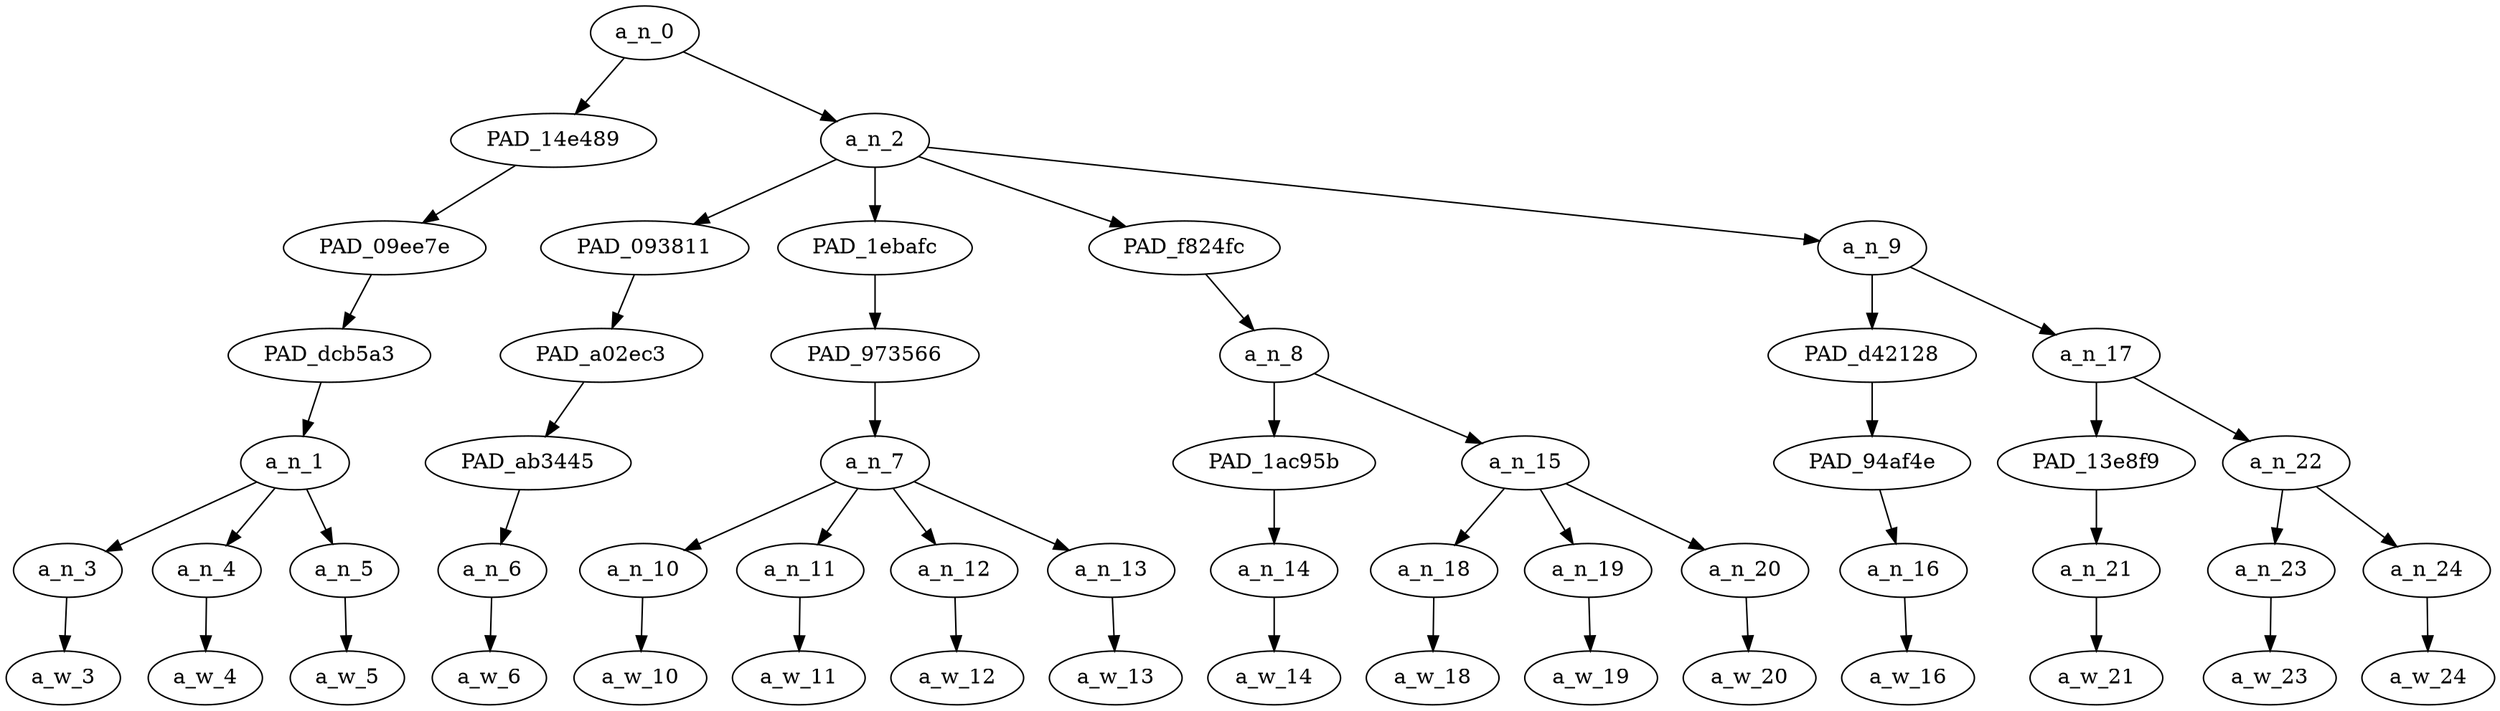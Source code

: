 strict digraph "" {
	a_n_0	[div_dir=-1,
		index=0,
		level=6,
		pos="4.296875,6!",
		text_span="[0, 1, 2, 3, 4, 5, 6, 7, 8, 9, 10, 11, 12, 13, 14, 15]",
		value=0.99999999];
	PAD_14e489	[div_dir=1,
		index=0,
		level=5,
		pos="1.0,5!",
		text_span="[0, 1, 2]",
		value=0.28437558];
	a_n_0 -> PAD_14e489;
	a_n_2	[div_dir=-1,
		index=1,
		level=5,
		pos="7.59375,5!",
		text_span="[3, 4, 5, 6, 7, 8, 9, 10, 11, 12, 13, 14, 15]",
		value=0.71540043];
	a_n_0 -> a_n_2;
	PAD_09ee7e	[div_dir=1,
		index=0,
		level=4,
		pos="1.0,4!",
		text_span="[0, 1, 2]",
		value=0.28437558];
	PAD_14e489 -> PAD_09ee7e;
	PAD_dcb5a3	[div_dir=1,
		index=0,
		level=3,
		pos="1.0,3!",
		text_span="[0, 1, 2]",
		value=0.28437558];
	PAD_09ee7e -> PAD_dcb5a3;
	a_n_1	[div_dir=1,
		index=0,
		level=2,
		pos="1.0,2!",
		text_span="[0, 1, 2]",
		value=0.28437558];
	PAD_dcb5a3 -> a_n_1;
	a_n_3	[div_dir=1,
		index=0,
		level=1,
		pos="0.0,1!",
		text_span="[0]",
		value=0.04511056];
	a_n_1 -> a_n_3;
	a_n_4	[div_dir=-1,
		index=1,
		level=1,
		pos="1.0,1!",
		text_span="[1]",
		value=0.07383413];
	a_n_1 -> a_n_4;
	a_n_5	[div_dir=1,
		index=2,
		level=1,
		pos="2.0,1!",
		text_span="[2]",
		value=0.16532561];
	a_n_1 -> a_n_5;
	a_w_3	[div_dir=0,
		index=0,
		level=0,
		pos="0,0!",
		text_span="[0]",
		value="<user>"];
	a_n_3 -> a_w_3;
	a_w_4	[div_dir=0,
		index=1,
		level=0,
		pos="1,0!",
		text_span="[1]",
		value=dis];
	a_n_4 -> a_w_4;
	a_w_5	[div_dir=0,
		index=2,
		level=0,
		pos="2,0!",
		text_span="[2]",
		value=nigga];
	a_n_5 -> a_w_5;
	PAD_093811	[div_dir=1,
		index=1,
		level=4,
		pos="3.0,4!",
		text_span="[3]",
		value=0.04404380];
	a_n_2 -> PAD_093811;
	PAD_1ebafc	[div_dir=-1,
		index=2,
		level=4,
		pos="5.5,4!",
		text_span="[4, 5, 6, 7]",
		value=0.45098236];
	a_n_2 -> PAD_1ebafc;
	PAD_f824fc	[div_dir=1,
		index=3,
		level=4,
		pos="9.0,4!",
		text_span="[8, 9, 10, 11]",
		value=0.08452377];
	a_n_2 -> PAD_f824fc;
	a_n_9	[div_dir=1,
		index=4,
		level=4,
		pos="12.875,4!",
		text_span="[12, 13, 14, 15]",
		value=0.13555107];
	a_n_2 -> a_n_9;
	PAD_a02ec3	[div_dir=1,
		index=1,
		level=3,
		pos="3.0,3!",
		text_span="[3]",
		value=0.04404380];
	PAD_093811 -> PAD_a02ec3;
	PAD_ab3445	[div_dir=1,
		index=1,
		level=2,
		pos="3.0,2!",
		text_span="[3]",
		value=0.04404380];
	PAD_a02ec3 -> PAD_ab3445;
	a_n_6	[div_dir=1,
		index=3,
		level=1,
		pos="3.0,1!",
		text_span="[3]",
		value=0.04404380];
	PAD_ab3445 -> a_n_6;
	a_w_6	[div_dir=0,
		index=3,
		level=0,
		pos="3,0!",
		text_span="[3]",
		value=called];
	a_n_6 -> a_w_6;
	PAD_973566	[div_dir=-1,
		index=2,
		level=3,
		pos="5.5,3!",
		text_span="[4, 5, 6, 7]",
		value=0.45098236];
	PAD_1ebafc -> PAD_973566;
	a_n_7	[div_dir=-1,
		index=2,
		level=2,
		pos="5.5,2!",
		text_span="[4, 5, 6, 7]",
		value=0.45098236];
	PAD_973566 -> a_n_7;
	a_n_10	[div_dir=1,
		index=4,
		level=1,
		pos="4.0,1!",
		text_span="[4]",
		value=0.05495491];
	a_n_7 -> a_n_10;
	a_n_11	[div_dir=-1,
		index=5,
		level=1,
		pos="5.0,1!",
		text_span="[5]",
		value=0.11456451];
	a_n_7 -> a_n_11;
	a_n_12	[div_dir=1,
		index=6,
		level=1,
		pos="6.0,1!",
		text_span="[6]",
		value=0.03155521];
	a_n_7 -> a_n_12;
	a_n_13	[div_dir=-1,
		index=7,
		level=1,
		pos="7.0,1!",
		text_span="[7]",
		value=0.24931324];
	a_n_7 -> a_n_13;
	a_w_10	[div_dir=0,
		index=4,
		level=0,
		pos="4,0!",
		text_span="[4]",
		value=us];
	a_n_10 -> a_w_10;
	a_w_11	[div_dir=0,
		index=5,
		level=0,
		pos="5,0!",
		text_span="[5]",
		value=coons];
	a_n_11 -> a_w_11;
	a_w_12	[div_dir=0,
		index=6,
		level=0,
		pos="6,0!",
		text_span="[6]",
		value=and];
	a_n_12 -> a_w_12;
	a_w_13	[div_dir=0,
		index=7,
		level=0,
		pos="7,0!",
		text_span="[7]",
		value=niggers];
	a_n_13 -> a_w_13;
	a_n_8	[div_dir=1,
		index=3,
		level=3,
		pos="9.0,3!",
		text_span="[8, 9, 10, 11]",
		value=0.08452377];
	PAD_f824fc -> a_n_8;
	PAD_1ac95b	[div_dir=1,
		index=3,
		level=2,
		pos="8.0,2!",
		text_span="[8]",
		value=0.02033849];
	a_n_8 -> PAD_1ac95b;
	a_n_15	[div_dir=1,
		index=4,
		level=2,
		pos="10.0,2!",
		text_span="[9, 10, 11]",
		value=0.06411259];
	a_n_8 -> a_n_15;
	a_n_14	[div_dir=1,
		index=8,
		level=1,
		pos="8.0,1!",
		text_span="[8]",
		value=0.02033849];
	PAD_1ac95b -> a_n_14;
	a_w_14	[div_dir=0,
		index=8,
		level=0,
		pos="8,0!",
		text_span="[8]",
		value=with];
	a_n_14 -> a_w_14;
	a_n_18	[div_dir=1,
		index=9,
		level=1,
		pos="9.0,1!",
		text_span="[9]",
		value=0.01783025];
	a_n_15 -> a_n_18;
	a_n_19	[div_dir=-1,
		index=10,
		level=1,
		pos="10.0,1!",
		text_span="[10]",
		value=0.02532054];
	a_n_15 -> a_n_19;
	a_n_20	[div_dir=1,
		index=11,
		level=1,
		pos="11.0,1!",
		text_span="[11]",
		value=0.02092856];
	a_n_15 -> a_n_20;
	a_w_18	[div_dir=0,
		index=9,
		level=0,
		pos="9,0!",
		text_span="[9]",
		value=a];
	a_n_18 -> a_w_18;
	a_w_19	[div_dir=0,
		index=10,
		level=0,
		pos="10,0!",
		text_span="[10]",
		value=er];
	a_n_19 -> a_w_19;
	a_w_20	[div_dir=0,
		index=11,
		level=0,
		pos="11,0!",
		text_span="[11]",
		value=am];
	a_n_20 -> a_w_20;
	PAD_d42128	[div_dir=1,
		index=4,
		level=3,
		pos="12.0,3!",
		text_span="[12]",
		value=0.02151646];
	a_n_9 -> PAD_d42128;
	a_n_17	[div_dir=1,
		index=5,
		level=3,
		pos="13.75,3!",
		text_span="[13, 14, 15]",
		value=0.11401993];
	a_n_9 -> a_n_17;
	PAD_94af4e	[div_dir=1,
		index=5,
		level=2,
		pos="12.0,2!",
		text_span="[12]",
		value=0.02151646];
	PAD_d42128 -> PAD_94af4e;
	a_n_16	[div_dir=1,
		index=12,
		level=1,
		pos="12.0,1!",
		text_span="[12]",
		value=0.02151646];
	PAD_94af4e -> a_n_16;
	a_w_16	[div_dir=0,
		index=12,
		level=0,
		pos="12,0!",
		text_span="[12]",
		value=i];
	a_n_16 -> a_w_16;
	PAD_13e8f9	[div_dir=-1,
		index=6,
		level=2,
		pos="13.0,2!",
		text_span="[13]",
		value=0.02416710];
	a_n_17 -> PAD_13e8f9;
	a_n_22	[div_dir=1,
		index=7,
		level=2,
		pos="14.5,2!",
		text_span="[14, 15]",
		value=0.08983722];
	a_n_17 -> a_n_22;
	a_n_21	[div_dir=-1,
		index=13,
		level=1,
		pos="13.0,1!",
		text_span="[13]",
		value=0.02416710];
	PAD_13e8f9 -> a_n_21;
	a_w_21	[div_dir=0,
		index=13,
		level=0,
		pos="13,0!",
		text_span="[13]",
		value=missing];
	a_n_21 -> a_w_21;
	a_n_23	[div_dir=1,
		index=14,
		level=1,
		pos="14.0,1!",
		text_span="[14]",
		value=0.02000283];
	a_n_22 -> a_n_23;
	a_n_24	[div_dir=1,
		index=15,
		level=1,
		pos="15.0,1!",
		text_span="[15]",
		value=0.06977266];
	a_n_22 -> a_n_24;
	a_w_23	[div_dir=0,
		index=14,
		level=0,
		pos="14,0!",
		text_span="[14]",
		value=something];
	a_n_23 -> a_w_23;
	a_w_24	[div_dir=0,
		index=15,
		level=0,
		pos="15,0!",
		text_span="[15]",
		value=lmao];
	a_n_24 -> a_w_24;
}

